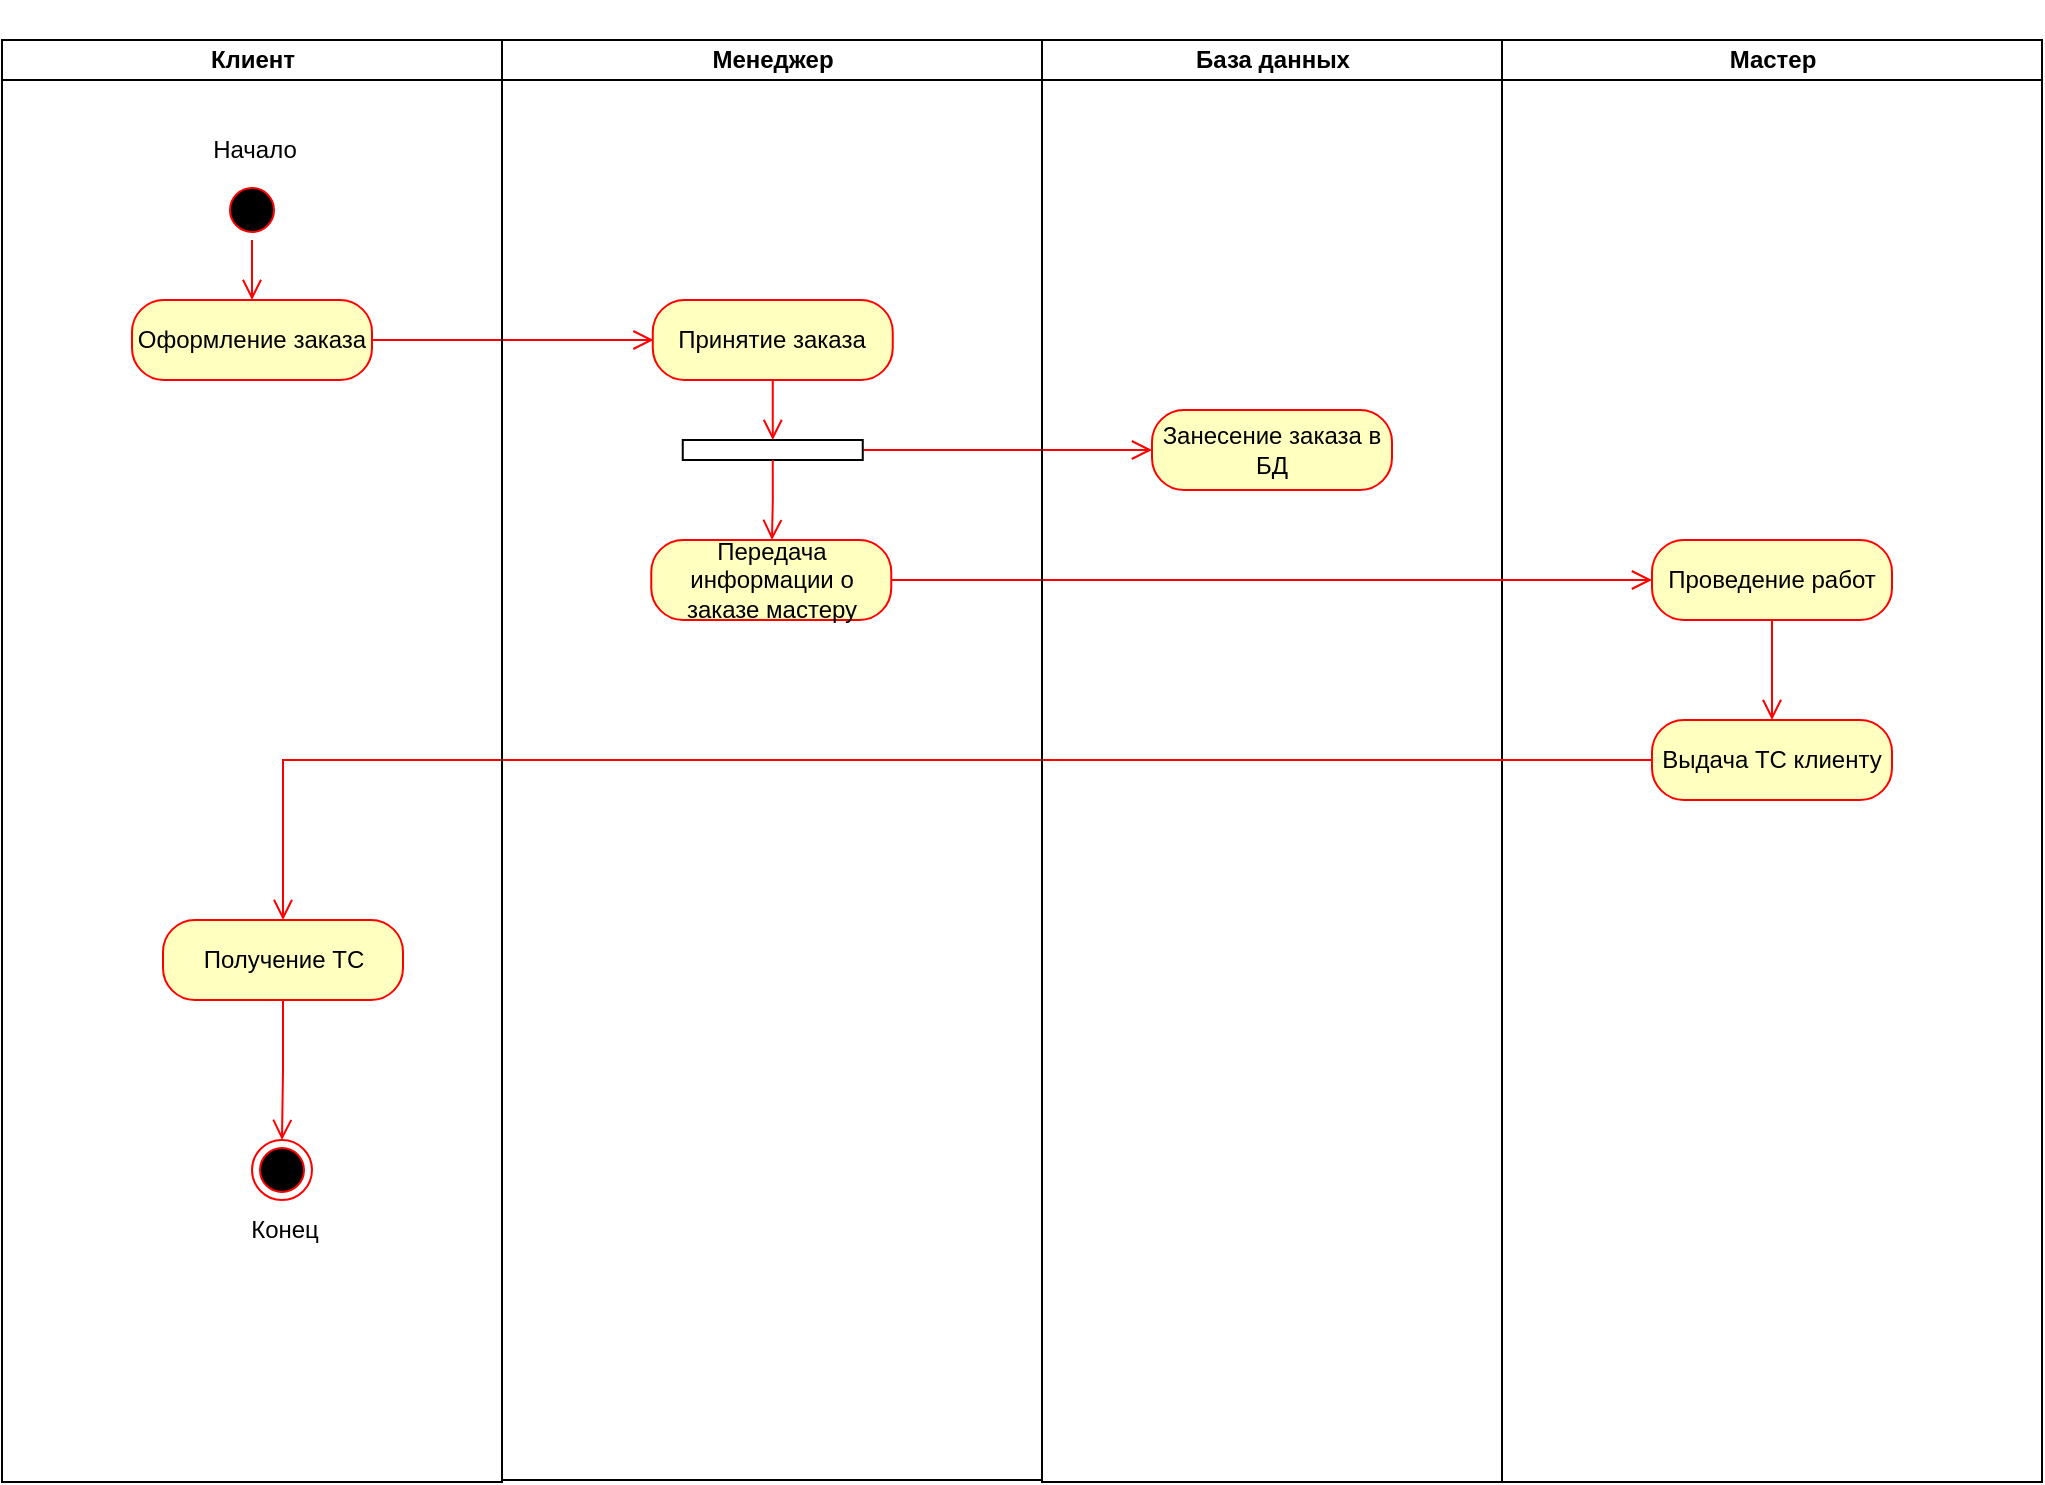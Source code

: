 <mxfile version="24.1.0" type="device">
  <diagram name="Страница — 1" id="XBMFqBmB7Kyw1KwX6jhJ">
    <mxGraphModel dx="1615" dy="202" grid="1" gridSize="10" guides="1" tooltips="1" connect="1" arrows="1" fold="1" page="1" pageScale="1" pageWidth="1169" pageHeight="827" math="0" shadow="0">
      <root>
        <mxCell id="0" />
        <mxCell id="1" parent="0" />
        <mxCell id="zDDAeG9z1DYu_iL5FxJa-1" value="" style="swimlane;html=1;childLayout=stackLayout;resizeParent=1;resizeParentMax=0;startSize=20;whiteSpace=wrap;container=0;strokeColor=none;" vertex="1" parent="1">
          <mxGeometry x="610" y="1090" width="250" height="741" as="geometry">
            <mxRectangle x="110" y="-710" width="60" height="30" as="alternateBounds" />
          </mxGeometry>
        </mxCell>
        <mxCell id="zDDAeG9z1DYu_iL5FxJa-2" value="Клиент" style="swimlane;html=1;startSize=20;" vertex="1" parent="zDDAeG9z1DYu_iL5FxJa-1">
          <mxGeometry y="20" width="250" height="721" as="geometry" />
        </mxCell>
        <mxCell id="zDDAeG9z1DYu_iL5FxJa-3" value="Оформление заказа" style="rounded=1;whiteSpace=wrap;html=1;arcSize=40;fontColor=#000000;fillColor=#ffffc0;strokeColor=#ff0000;" vertex="1" parent="zDDAeG9z1DYu_iL5FxJa-2">
          <mxGeometry x="65" y="130" width="120" height="40" as="geometry" />
        </mxCell>
        <mxCell id="zDDAeG9z1DYu_iL5FxJa-4" value="" style="edgeStyle=orthogonalEdgeStyle;html=1;verticalAlign=bottom;endArrow=open;endSize=8;strokeColor=#ff0000;rounded=0;entryX=0;entryY=0.5;entryDx=0;entryDy=0;" edge="1" parent="zDDAeG9z1DYu_iL5FxJa-2" source="zDDAeG9z1DYu_iL5FxJa-3">
          <mxGeometry relative="1" as="geometry">
            <mxPoint x="325.75" y="150" as="targetPoint" />
          </mxGeometry>
        </mxCell>
        <mxCell id="zDDAeG9z1DYu_iL5FxJa-7" value="Начало" style="text;html=1;align=center;verticalAlign=middle;resizable=0;points=[];autosize=1;strokeColor=none;fillColor=none;" vertex="1" parent="zDDAeG9z1DYu_iL5FxJa-2">
          <mxGeometry x="95" y="42" width="61" height="26" as="geometry" />
        </mxCell>
        <mxCell id="zDDAeG9z1DYu_iL5FxJa-8" value="" style="ellipse;html=1;shape=startState;fillColor=#000000;strokeColor=#ff0000;" vertex="1" parent="zDDAeG9z1DYu_iL5FxJa-2">
          <mxGeometry x="110" y="70" width="30" height="30" as="geometry" />
        </mxCell>
        <mxCell id="zDDAeG9z1DYu_iL5FxJa-9" value="" style="edgeStyle=orthogonalEdgeStyle;html=1;verticalAlign=bottom;endArrow=open;endSize=8;strokeColor=#ff0000;rounded=0;entryX=0.5;entryY=0;entryDx=0;entryDy=0;exitX=0.5;exitY=1;exitDx=0;exitDy=0;" edge="1" parent="zDDAeG9z1DYu_iL5FxJa-2" source="zDDAeG9z1DYu_iL5FxJa-8" target="zDDAeG9z1DYu_iL5FxJa-3">
          <mxGeometry relative="1" as="geometry">
            <mxPoint x="124.5" y="141" as="targetPoint" />
            <mxPoint x="124.5" y="91" as="sourcePoint" />
          </mxGeometry>
        </mxCell>
        <mxCell id="zDDAeG9z1DYu_iL5FxJa-19" value="Получение ТС" style="rounded=1;whiteSpace=wrap;html=1;arcSize=40;fontColor=#000000;fillColor=#ffffc0;strokeColor=#ff0000;" vertex="1" parent="zDDAeG9z1DYu_iL5FxJa-2">
          <mxGeometry x="80.5" y="440" width="120" height="40" as="geometry" />
        </mxCell>
        <mxCell id="zDDAeG9z1DYu_iL5FxJa-21" value="" style="edgeStyle=orthogonalEdgeStyle;html=1;verticalAlign=bottom;endArrow=open;endSize=8;strokeColor=#ff0000;rounded=0;entryX=0.5;entryY=0;entryDx=0;entryDy=0;exitX=0.5;exitY=1;exitDx=0;exitDy=0;" edge="1" parent="zDDAeG9z1DYu_iL5FxJa-2" source="zDDAeG9z1DYu_iL5FxJa-19" target="zDDAeG9z1DYu_iL5FxJa-22">
          <mxGeometry relative="1" as="geometry">
            <mxPoint x="140" y="460" as="targetPoint" />
            <mxPoint x="-535.17" y="210" as="sourcePoint" />
          </mxGeometry>
        </mxCell>
        <mxCell id="zDDAeG9z1DYu_iL5FxJa-22" value="" style="ellipse;html=1;shape=endState;fillColor=#000000;strokeColor=#ff0000;" vertex="1" parent="zDDAeG9z1DYu_iL5FxJa-2">
          <mxGeometry x="125" y="550" width="30" height="30" as="geometry" />
        </mxCell>
        <mxCell id="zDDAeG9z1DYu_iL5FxJa-23" value="Конец" style="text;html=1;align=center;verticalAlign=middle;resizable=0;points=[];autosize=1;strokeColor=none;fillColor=none;" vertex="1" parent="zDDAeG9z1DYu_iL5FxJa-2">
          <mxGeometry x="114" y="582" width="53" height="26" as="geometry" />
        </mxCell>
        <mxCell id="zDDAeG9z1DYu_iL5FxJa-10" value="База данных" style="swimlane;html=1;startSize=20;" vertex="1" parent="1">
          <mxGeometry x="1130" y="1110" width="230" height="721" as="geometry" />
        </mxCell>
        <mxCell id="zDDAeG9z1DYu_iL5FxJa-11" value="Занесение заказа в БД" style="rounded=1;whiteSpace=wrap;html=1;arcSize=40;fontColor=#000000;fillColor=#ffffc0;strokeColor=#ff0000;" vertex="1" parent="zDDAeG9z1DYu_iL5FxJa-10">
          <mxGeometry x="55" y="185" width="120" height="40" as="geometry" />
        </mxCell>
        <mxCell id="zDDAeG9z1DYu_iL5FxJa-12" value="" style="edgeStyle=orthogonalEdgeStyle;html=1;verticalAlign=bottom;endArrow=open;endSize=8;strokeColor=#ff0000;rounded=0;entryX=0;entryY=0.5;entryDx=0;entryDy=0;exitX=1;exitY=0.5;exitDx=0;exitDy=0;" edge="1" parent="1" target="zDDAeG9z1DYu_iL5FxJa-11">
          <mxGeometry relative="1" as="geometry">
            <mxPoint x="1149.75" y="1330" as="targetPoint" />
            <mxPoint x="1040.75" y="1315" as="sourcePoint" />
            <Array as="points">
              <mxPoint x="1185" y="1315" />
            </Array>
          </mxGeometry>
        </mxCell>
        <mxCell id="zDDAeG9z1DYu_iL5FxJa-13" value="Мастер" style="swimlane;html=1;startSize=20;" vertex="1" parent="1">
          <mxGeometry x="1360" y="1110" width="270" height="721" as="geometry" />
        </mxCell>
        <mxCell id="zDDAeG9z1DYu_iL5FxJa-14" value="Проведение работ" style="rounded=1;whiteSpace=wrap;html=1;arcSize=40;fontColor=#000000;fillColor=#ffffc0;strokeColor=#ff0000;" vertex="1" parent="zDDAeG9z1DYu_iL5FxJa-13">
          <mxGeometry x="75" y="250" width="120" height="40" as="geometry" />
        </mxCell>
        <mxCell id="zDDAeG9z1DYu_iL5FxJa-15" value="Выдача ТС клиенту" style="rounded=1;whiteSpace=wrap;html=1;arcSize=40;fontColor=#000000;fillColor=#ffffc0;strokeColor=#ff0000;" vertex="1" parent="zDDAeG9z1DYu_iL5FxJa-13">
          <mxGeometry x="75" y="340" width="120" height="40" as="geometry" />
        </mxCell>
        <mxCell id="zDDAeG9z1DYu_iL5FxJa-16" value="" style="edgeStyle=orthogonalEdgeStyle;html=1;verticalAlign=bottom;endArrow=open;endSize=8;strokeColor=#ff0000;rounded=0;entryX=0.5;entryY=0;entryDx=0;entryDy=0;exitX=0.5;exitY=1;exitDx=0;exitDy=0;" edge="1" parent="zDDAeG9z1DYu_iL5FxJa-13" source="zDDAeG9z1DYu_iL5FxJa-14" target="zDDAeG9z1DYu_iL5FxJa-15">
          <mxGeometry relative="1" as="geometry">
            <mxPoint x="-539.92" y="120" as="targetPoint" />
            <mxPoint x="-540.17" y="90" as="sourcePoint" />
          </mxGeometry>
        </mxCell>
        <mxCell id="zDDAeG9z1DYu_iL5FxJa-17" value="" style="edgeStyle=orthogonalEdgeStyle;html=1;verticalAlign=bottom;endArrow=open;endSize=8;strokeColor=#ff0000;rounded=0;entryX=0;entryY=0.5;entryDx=0;entryDy=0;exitX=1;exitY=0.5;exitDx=0;exitDy=0;" edge="1" parent="1" target="zDDAeG9z1DYu_iL5FxJa-14">
          <mxGeometry relative="1" as="geometry">
            <mxPoint x="1199.25" y="1390" as="targetPoint" />
            <mxPoint x="1055" y="1380" as="sourcePoint" />
            <Array as="points">
              <mxPoint x="1130" y="1380" />
              <mxPoint x="1130" y="1380" />
            </Array>
          </mxGeometry>
        </mxCell>
        <mxCell id="zDDAeG9z1DYu_iL5FxJa-25" value="" style="edgeStyle=orthogonalEdgeStyle;html=1;verticalAlign=bottom;endArrow=open;endSize=8;strokeColor=#ff0000;rounded=0;entryX=0.5;entryY=0;entryDx=0;entryDy=0;exitX=0;exitY=0.5;exitDx=0;exitDy=0;" edge="1" parent="1" source="zDDAeG9z1DYu_iL5FxJa-15" target="zDDAeG9z1DYu_iL5FxJa-19">
          <mxGeometry relative="1" as="geometry">
            <mxPoint x="1700" y="1530" as="targetPoint" />
            <mxPoint x="1700" y="1480" as="sourcePoint" />
            <Array as="points">
              <mxPoint x="750" y="1470" />
            </Array>
          </mxGeometry>
        </mxCell>
        <mxCell id="zDDAeG9z1DYu_iL5FxJa-26" value="Менеджер" style="swimlane;html=1;startSize=20;" vertex="1" parent="1">
          <mxGeometry x="860" y="1110" width="270" height="720" as="geometry" />
        </mxCell>
        <mxCell id="zDDAeG9z1DYu_iL5FxJa-27" value="Принятие заказа" style="rounded=1;whiteSpace=wrap;html=1;arcSize=40;fontColor=#000000;fillColor=#ffffc0;strokeColor=#ff0000;" vertex="1" parent="zDDAeG9z1DYu_iL5FxJa-26">
          <mxGeometry x="75.38" y="130" width="120" height="40" as="geometry" />
        </mxCell>
        <mxCell id="zDDAeG9z1DYu_iL5FxJa-28" value="Передача информации о заказе мастеру" style="rounded=1;whiteSpace=wrap;html=1;arcSize=40;fontColor=#000000;fillColor=#ffffc0;strokeColor=#ff0000;" vertex="1" parent="zDDAeG9z1DYu_iL5FxJa-26">
          <mxGeometry x="74.63" y="250" width="120" height="40" as="geometry" />
        </mxCell>
        <mxCell id="zDDAeG9z1DYu_iL5FxJa-29" value="" style="rounded=0;whiteSpace=wrap;html=1;" vertex="1" parent="zDDAeG9z1DYu_iL5FxJa-26">
          <mxGeometry x="90.38" y="200" width="90" height="10" as="geometry" />
        </mxCell>
        <mxCell id="zDDAeG9z1DYu_iL5FxJa-30" value="" style="edgeStyle=orthogonalEdgeStyle;html=1;verticalAlign=bottom;endArrow=open;endSize=8;strokeColor=#ff0000;rounded=0;entryX=0.5;entryY=0;entryDx=0;entryDy=0;exitX=0.5;exitY=1;exitDx=0;exitDy=0;" edge="1" parent="zDDAeG9z1DYu_iL5FxJa-26" source="zDDAeG9z1DYu_iL5FxJa-27" target="zDDAeG9z1DYu_iL5FxJa-29">
          <mxGeometry relative="1" as="geometry">
            <mxPoint x="320" y="185" as="targetPoint" />
            <mxPoint x="320" y="135" as="sourcePoint" />
          </mxGeometry>
        </mxCell>
        <mxCell id="zDDAeG9z1DYu_iL5FxJa-31" value="" style="edgeStyle=orthogonalEdgeStyle;html=1;verticalAlign=bottom;endArrow=open;endSize=8;strokeColor=#ff0000;rounded=0;exitX=0.5;exitY=1;exitDx=0;exitDy=0;" edge="1" parent="zDDAeG9z1DYu_iL5FxJa-26" source="zDDAeG9z1DYu_iL5FxJa-29">
          <mxGeometry relative="1" as="geometry">
            <mxPoint x="135" y="250" as="targetPoint" />
            <mxPoint x="134.05" y="220" as="sourcePoint" />
          </mxGeometry>
        </mxCell>
      </root>
    </mxGraphModel>
  </diagram>
</mxfile>

